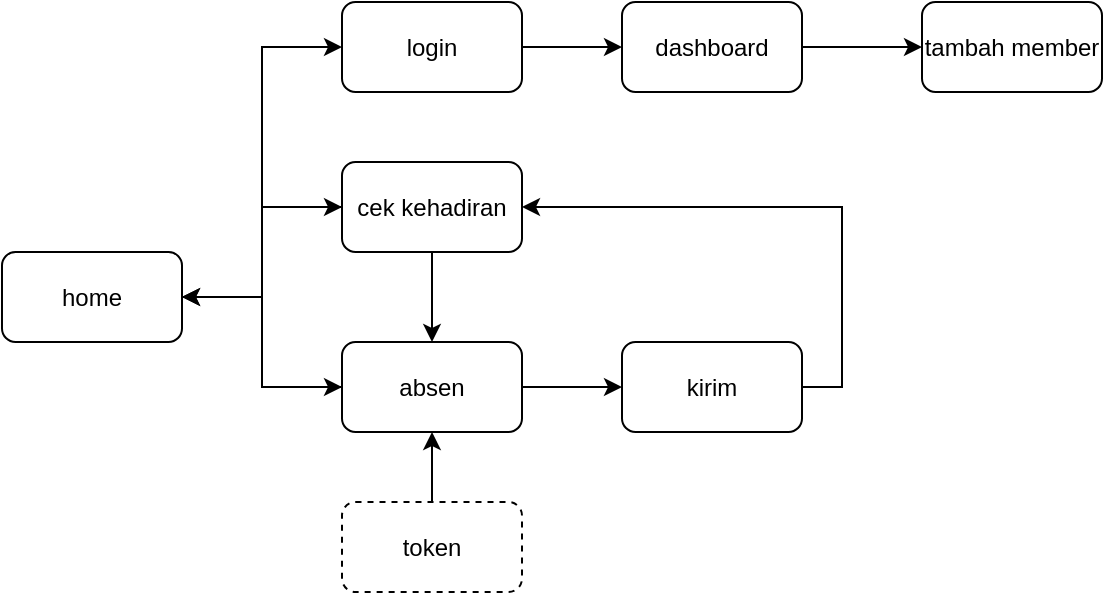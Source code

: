 <mxfile version="23.1.1" type="github">
  <diagram name="Page-1" id="5yKweKwtt7k_sMy14Ac3">
    <mxGraphModel dx="704" dy="382" grid="1" gridSize="10" guides="1" tooltips="1" connect="1" arrows="1" fold="1" page="1" pageScale="1" pageWidth="1100" pageHeight="850" math="0" shadow="0">
      <root>
        <mxCell id="0" />
        <mxCell id="1" parent="0" />
        <mxCell id="1IqKdqwmn9w60zpVNCII-4" value="" style="edgeStyle=orthogonalEdgeStyle;rounded=0;orthogonalLoop=1;jettySize=auto;html=1;" edge="1" parent="1" source="1IqKdqwmn9w60zpVNCII-1" target="1IqKdqwmn9w60zpVNCII-3">
          <mxGeometry relative="1" as="geometry" />
        </mxCell>
        <mxCell id="1IqKdqwmn9w60zpVNCII-6" value="" style="edgeStyle=orthogonalEdgeStyle;rounded=0;orthogonalLoop=1;jettySize=auto;html=1;exitX=1;exitY=0.5;exitDx=0;exitDy=0;entryX=0;entryY=0.5;entryDx=0;entryDy=0;" edge="1" parent="1" source="1IqKdqwmn9w60zpVNCII-1" target="1IqKdqwmn9w60zpVNCII-5">
          <mxGeometry relative="1" as="geometry">
            <mxPoint x="180" y="449.999" as="sourcePoint" />
          </mxGeometry>
        </mxCell>
        <mxCell id="1IqKdqwmn9w60zpVNCII-18" value="" style="edgeStyle=orthogonalEdgeStyle;rounded=0;orthogonalLoop=1;jettySize=auto;html=1;entryX=0;entryY=0.5;entryDx=0;entryDy=0;" edge="1" parent="1" source="1IqKdqwmn9w60zpVNCII-1" target="1IqKdqwmn9w60zpVNCII-17">
          <mxGeometry relative="1" as="geometry" />
        </mxCell>
        <mxCell id="1IqKdqwmn9w60zpVNCII-1" value="home" style="rounded=1;whiteSpace=wrap;html=1;" vertex="1" parent="1">
          <mxGeometry x="90" y="395" width="90" height="45" as="geometry" />
        </mxCell>
        <mxCell id="1IqKdqwmn9w60zpVNCII-11" style="edgeStyle=orthogonalEdgeStyle;rounded=0;orthogonalLoop=1;jettySize=auto;html=1;entryX=0.5;entryY=0;entryDx=0;entryDy=0;" edge="1" parent="1" source="1IqKdqwmn9w60zpVNCII-3" target="1IqKdqwmn9w60zpVNCII-5">
          <mxGeometry relative="1" as="geometry" />
        </mxCell>
        <mxCell id="1IqKdqwmn9w60zpVNCII-23" style="edgeStyle=orthogonalEdgeStyle;rounded=0;orthogonalLoop=1;jettySize=auto;html=1;entryX=1;entryY=0.5;entryDx=0;entryDy=0;" edge="1" parent="1" source="1IqKdqwmn9w60zpVNCII-3" target="1IqKdqwmn9w60zpVNCII-1">
          <mxGeometry relative="1" as="geometry" />
        </mxCell>
        <mxCell id="1IqKdqwmn9w60zpVNCII-3" value="cek kehadiran" style="rounded=1;whiteSpace=wrap;html=1;" vertex="1" parent="1">
          <mxGeometry x="260" y="350" width="90" height="45" as="geometry" />
        </mxCell>
        <mxCell id="1IqKdqwmn9w60zpVNCII-9" value="" style="edgeStyle=orthogonalEdgeStyle;rounded=0;orthogonalLoop=1;jettySize=auto;html=1;" edge="1" parent="1" source="1IqKdqwmn9w60zpVNCII-5" target="1IqKdqwmn9w60zpVNCII-8">
          <mxGeometry relative="1" as="geometry" />
        </mxCell>
        <mxCell id="1IqKdqwmn9w60zpVNCII-24" style="edgeStyle=orthogonalEdgeStyle;rounded=0;orthogonalLoop=1;jettySize=auto;html=1;entryX=1;entryY=0.5;entryDx=0;entryDy=0;" edge="1" parent="1" source="1IqKdqwmn9w60zpVNCII-5" target="1IqKdqwmn9w60zpVNCII-1">
          <mxGeometry relative="1" as="geometry" />
        </mxCell>
        <mxCell id="1IqKdqwmn9w60zpVNCII-5" value="absen" style="rounded=1;whiteSpace=wrap;html=1;" vertex="1" parent="1">
          <mxGeometry x="260" y="440" width="90" height="45" as="geometry" />
        </mxCell>
        <mxCell id="1IqKdqwmn9w60zpVNCII-10" style="edgeStyle=orthogonalEdgeStyle;rounded=0;orthogonalLoop=1;jettySize=auto;html=1;entryX=1;entryY=0.5;entryDx=0;entryDy=0;exitX=1;exitY=0.5;exitDx=0;exitDy=0;" edge="1" parent="1" source="1IqKdqwmn9w60zpVNCII-8" target="1IqKdqwmn9w60zpVNCII-3">
          <mxGeometry relative="1" as="geometry" />
        </mxCell>
        <mxCell id="1IqKdqwmn9w60zpVNCII-8" value="kirim" style="rounded=1;whiteSpace=wrap;html=1;" vertex="1" parent="1">
          <mxGeometry x="400" y="440" width="90" height="45" as="geometry" />
        </mxCell>
        <mxCell id="1IqKdqwmn9w60zpVNCII-14" style="edgeStyle=orthogonalEdgeStyle;rounded=0;orthogonalLoop=1;jettySize=auto;html=1;entryX=0.5;entryY=1;entryDx=0;entryDy=0;" edge="1" parent="1" source="1IqKdqwmn9w60zpVNCII-13" target="1IqKdqwmn9w60zpVNCII-5">
          <mxGeometry relative="1" as="geometry" />
        </mxCell>
        <mxCell id="1IqKdqwmn9w60zpVNCII-13" value="token" style="rounded=1;whiteSpace=wrap;html=1;dashed=1;" vertex="1" parent="1">
          <mxGeometry x="260" y="520" width="90" height="45" as="geometry" />
        </mxCell>
        <mxCell id="1IqKdqwmn9w60zpVNCII-20" value="" style="edgeStyle=orthogonalEdgeStyle;rounded=0;orthogonalLoop=1;jettySize=auto;html=1;" edge="1" parent="1" source="1IqKdqwmn9w60zpVNCII-17" target="1IqKdqwmn9w60zpVNCII-19">
          <mxGeometry relative="1" as="geometry" />
        </mxCell>
        <mxCell id="1IqKdqwmn9w60zpVNCII-17" value="login" style="rounded=1;whiteSpace=wrap;html=1;" vertex="1" parent="1">
          <mxGeometry x="260" y="270" width="90" height="45" as="geometry" />
        </mxCell>
        <mxCell id="1IqKdqwmn9w60zpVNCII-22" value="" style="edgeStyle=orthogonalEdgeStyle;rounded=0;orthogonalLoop=1;jettySize=auto;html=1;" edge="1" parent="1" source="1IqKdqwmn9w60zpVNCII-19" target="1IqKdqwmn9w60zpVNCII-21">
          <mxGeometry relative="1" as="geometry" />
        </mxCell>
        <mxCell id="1IqKdqwmn9w60zpVNCII-19" value="dashboard" style="rounded=1;whiteSpace=wrap;html=1;" vertex="1" parent="1">
          <mxGeometry x="400" y="270" width="90" height="45" as="geometry" />
        </mxCell>
        <mxCell id="1IqKdqwmn9w60zpVNCII-21" value="tambah member" style="rounded=1;whiteSpace=wrap;html=1;" vertex="1" parent="1">
          <mxGeometry x="550" y="270" width="90" height="45" as="geometry" />
        </mxCell>
      </root>
    </mxGraphModel>
  </diagram>
</mxfile>
